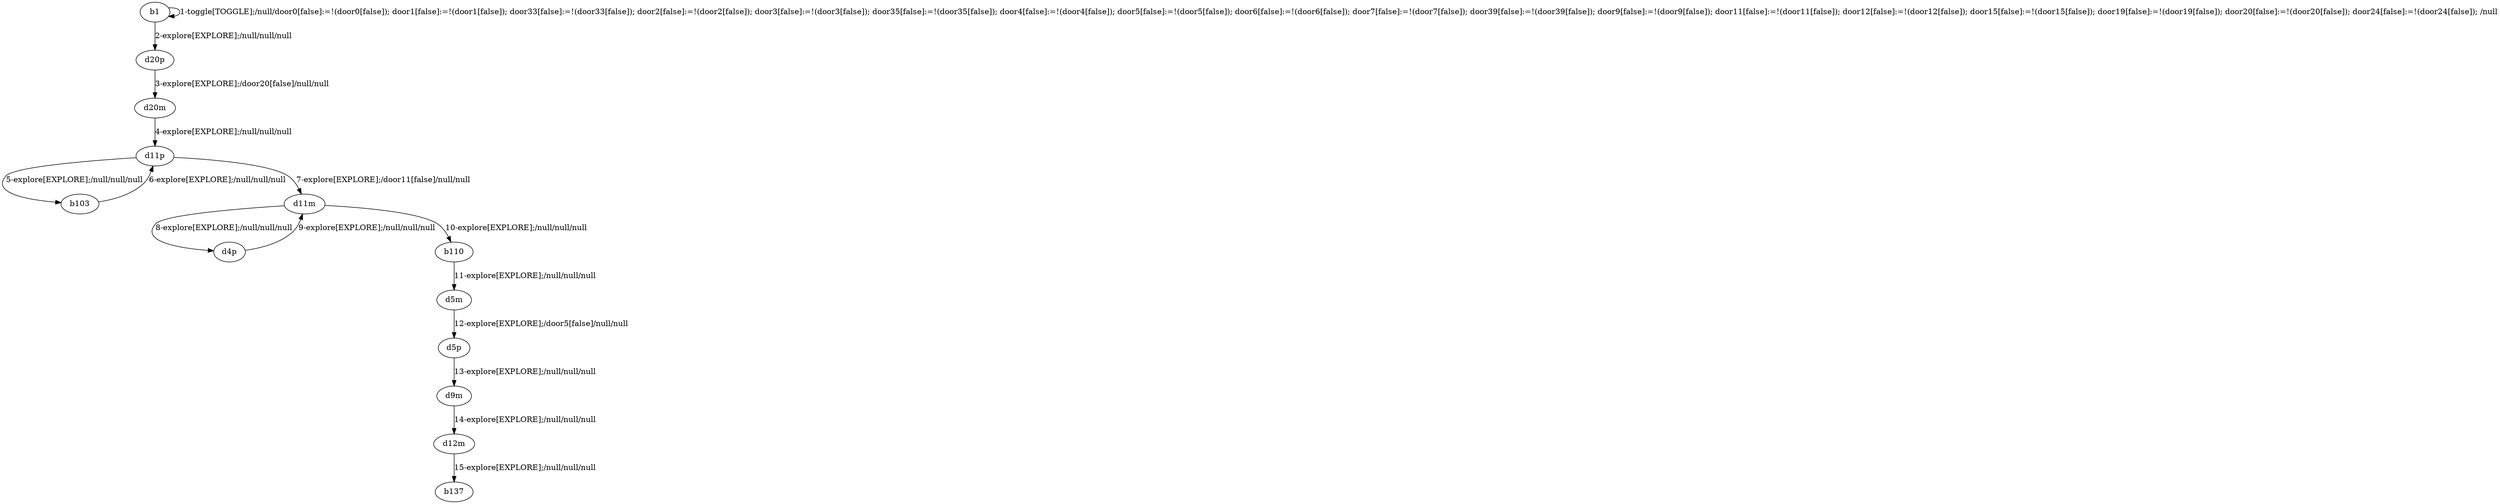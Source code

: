 # Total number of goals covered by this test: 1
# d9m --> d12m

digraph g {
"b1" -> "b1" [label = "1-toggle[TOGGLE];/null/door0[false]:=!(door0[false]); door1[false]:=!(door1[false]); door33[false]:=!(door33[false]); door2[false]:=!(door2[false]); door3[false]:=!(door3[false]); door35[false]:=!(door35[false]); door4[false]:=!(door4[false]); door5[false]:=!(door5[false]); door6[false]:=!(door6[false]); door7[false]:=!(door7[false]); door39[false]:=!(door39[false]); door9[false]:=!(door9[false]); door11[false]:=!(door11[false]); door12[false]:=!(door12[false]); door15[false]:=!(door15[false]); door19[false]:=!(door19[false]); door20[false]:=!(door20[false]); door24[false]:=!(door24[false]); /null"];
"b1" -> "d20p" [label = "2-explore[EXPLORE];/null/null/null"];
"d20p" -> "d20m" [label = "3-explore[EXPLORE];/door20[false]/null/null"];
"d20m" -> "d11p" [label = "4-explore[EXPLORE];/null/null/null"];
"d11p" -> "b103" [label = "5-explore[EXPLORE];/null/null/null"];
"b103" -> "d11p" [label = "6-explore[EXPLORE];/null/null/null"];
"d11p" -> "d11m" [label = "7-explore[EXPLORE];/door11[false]/null/null"];
"d11m" -> "d4p" [label = "8-explore[EXPLORE];/null/null/null"];
"d4p" -> "d11m" [label = "9-explore[EXPLORE];/null/null/null"];
"d11m" -> "b110" [label = "10-explore[EXPLORE];/null/null/null"];
"b110" -> "d5m" [label = "11-explore[EXPLORE];/null/null/null"];
"d5m" -> "d5p" [label = "12-explore[EXPLORE];/door5[false]/null/null"];
"d5p" -> "d9m" [label = "13-explore[EXPLORE];/null/null/null"];
"d9m" -> "d12m" [label = "14-explore[EXPLORE];/null/null/null"];
"d12m" -> "b137" [label = "15-explore[EXPLORE];/null/null/null"];
}